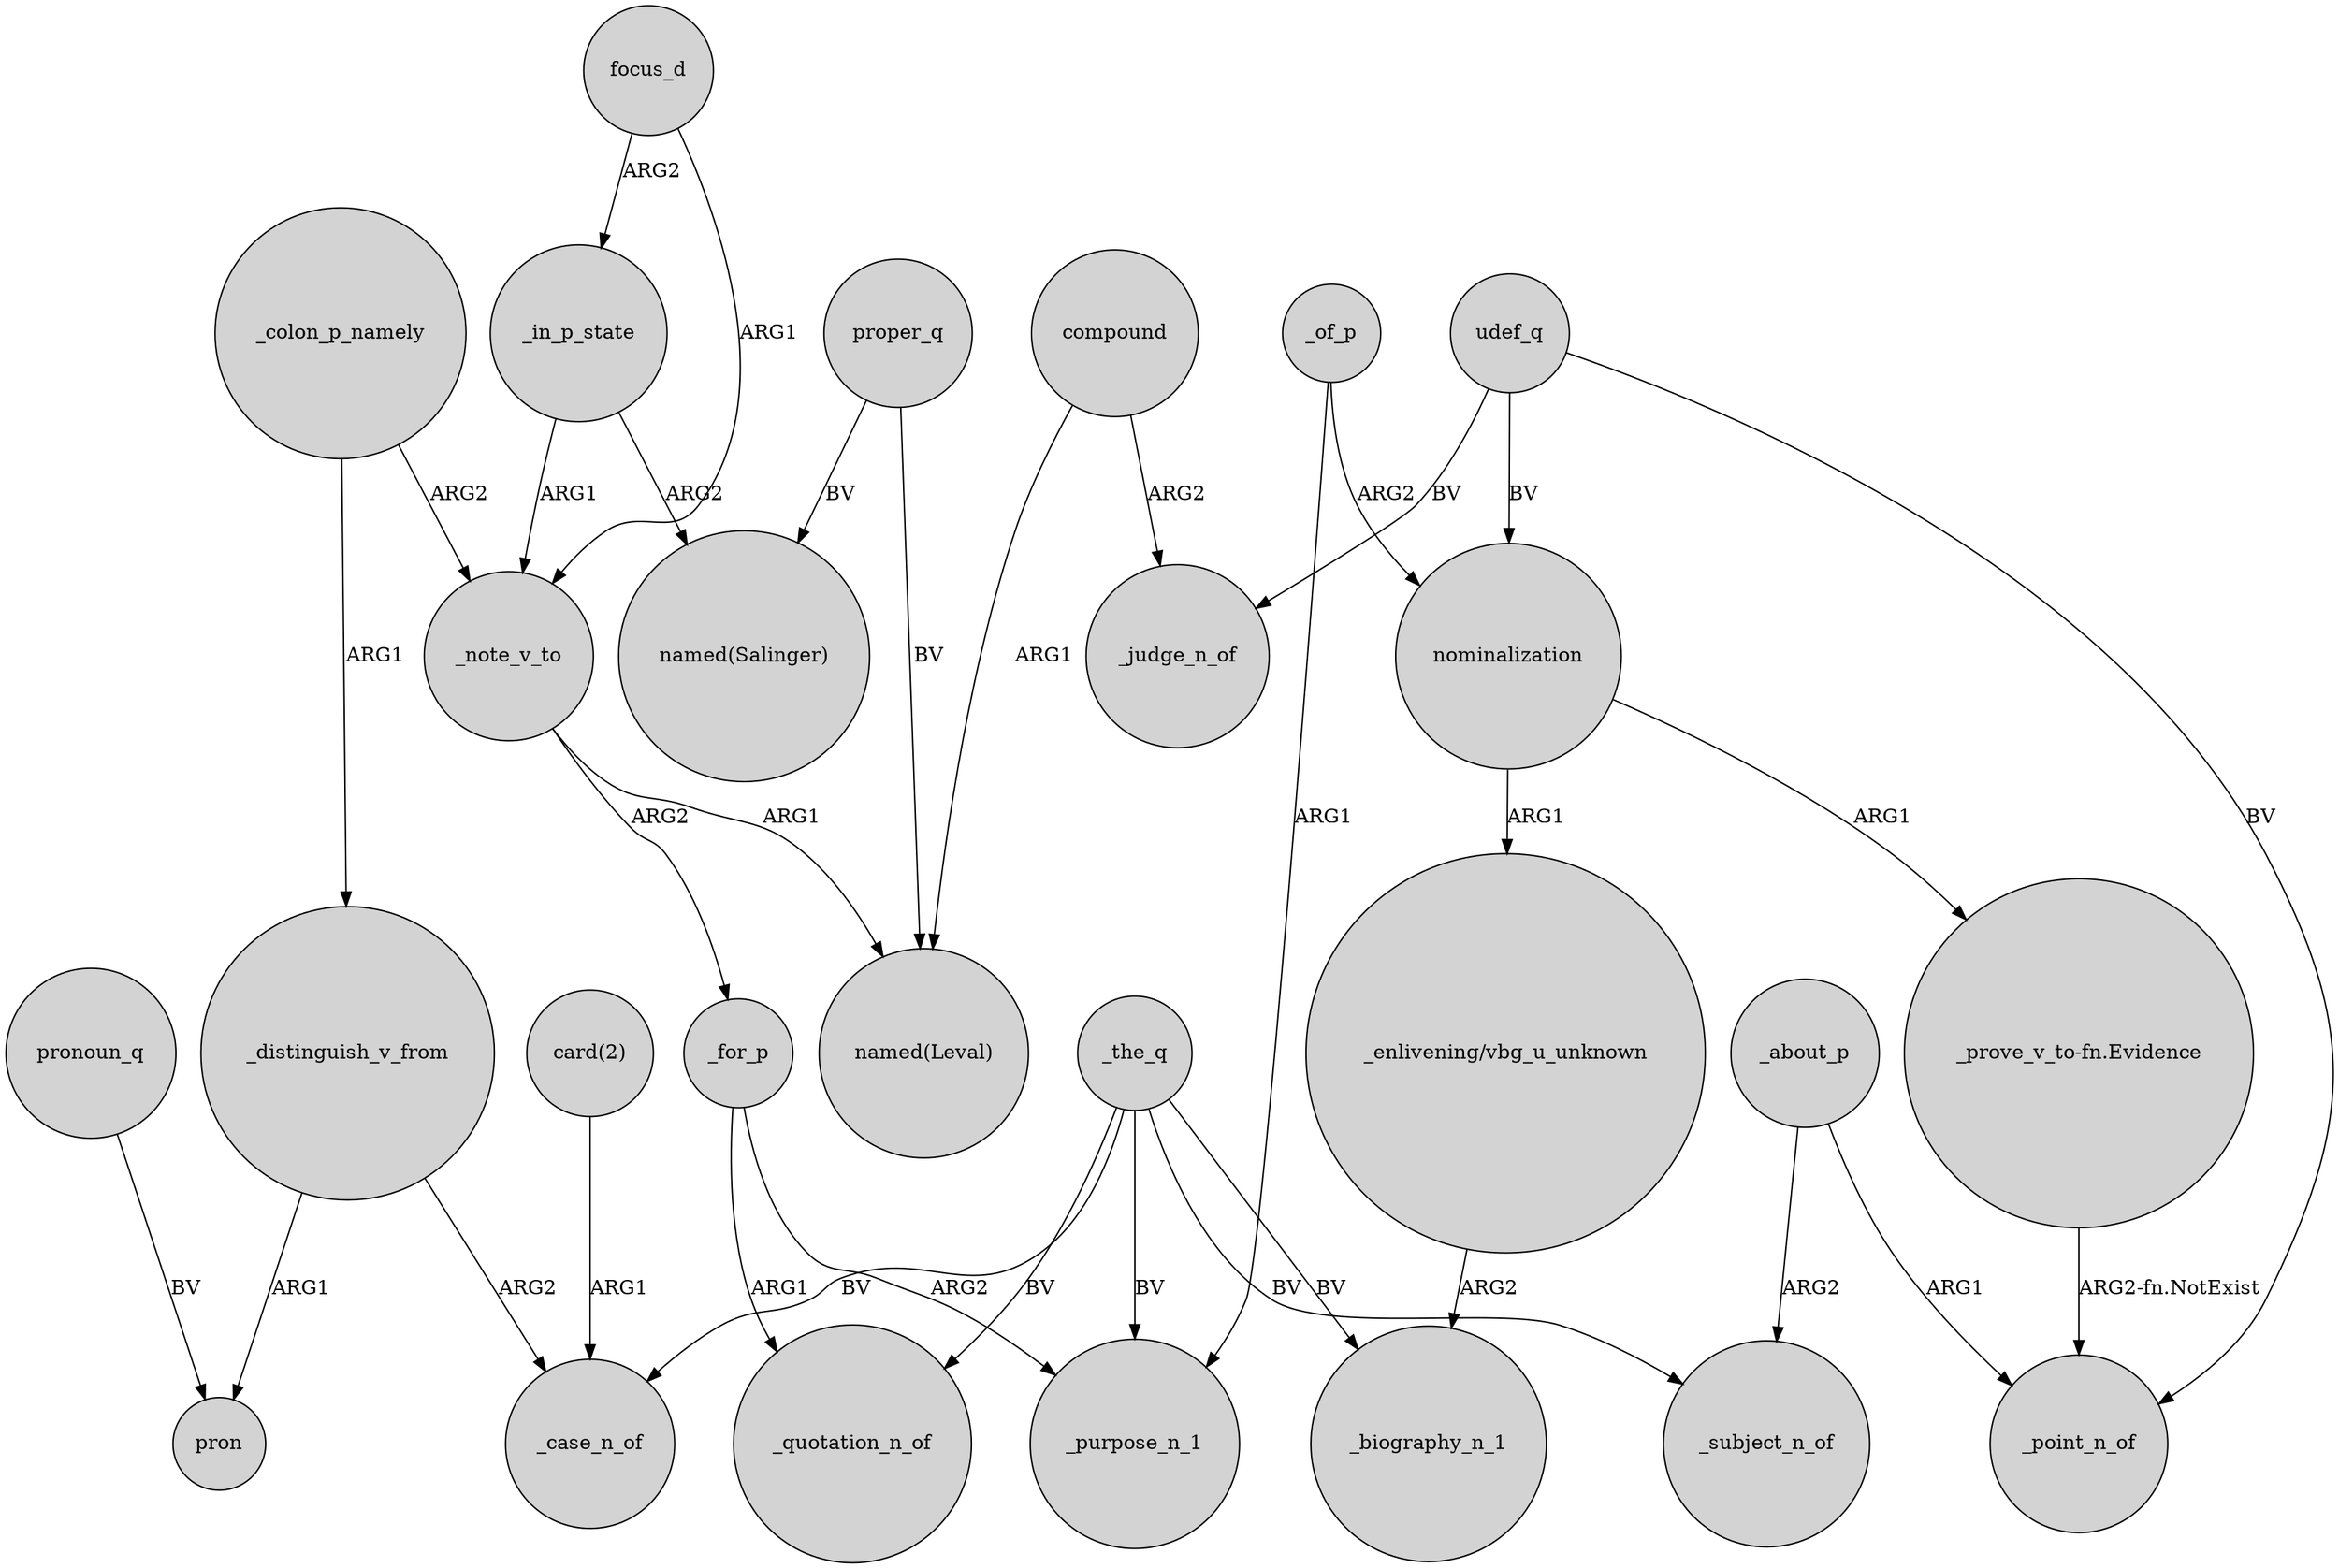 digraph {
	node [shape=circle style=filled]
	_of_p -> _purpose_n_1 [label=ARG1]
	_the_q -> _quotation_n_of [label=BV]
	_in_p_state -> "named(Salinger)" [label=ARG2]
	_distinguish_v_from -> pron [label=ARG1]
	compound -> _judge_n_of [label=ARG2]
	_the_q -> _case_n_of [label=BV]
	focus_d -> _note_v_to [label=ARG1]
	focus_d -> _in_p_state [label=ARG2]
	_about_p -> _subject_n_of [label=ARG2]
	_the_q -> _purpose_n_1 [label=BV]
	_for_p -> _quotation_n_of [label=ARG1]
	"_prove_v_to-fn.Evidence" -> _point_n_of [label="ARG2-fn.NotExist"]
	_colon_p_namely -> _distinguish_v_from [label=ARG1]
	nominalization -> "_prove_v_to-fn.Evidence" [label=ARG1]
	udef_q -> _judge_n_of [label=BV]
	nominalization -> "_enlivening/vbg_u_unknown" [label=ARG1]
	_note_v_to -> _for_p [label=ARG2]
	_the_q -> _subject_n_of [label=BV]
	_for_p -> _purpose_n_1 [label=ARG2]
	pronoun_q -> pron [label=BV]
	_the_q -> _biography_n_1 [label=BV]
	_of_p -> nominalization [label=ARG2]
	compound -> "named(Leval)" [label=ARG1]
	udef_q -> nominalization [label=BV]
	proper_q -> "named(Leval)" [label=BV]
	_in_p_state -> _note_v_to [label=ARG1]
	"_enlivening/vbg_u_unknown" -> _biography_n_1 [label=ARG2]
	proper_q -> "named(Salinger)" [label=BV]
	_colon_p_namely -> _note_v_to [label=ARG2]
	_about_p -> _point_n_of [label=ARG1]
	_note_v_to -> "named(Leval)" [label=ARG1]
	_distinguish_v_from -> _case_n_of [label=ARG2]
	"card(2)" -> _case_n_of [label=ARG1]
	udef_q -> _point_n_of [label=BV]
}

